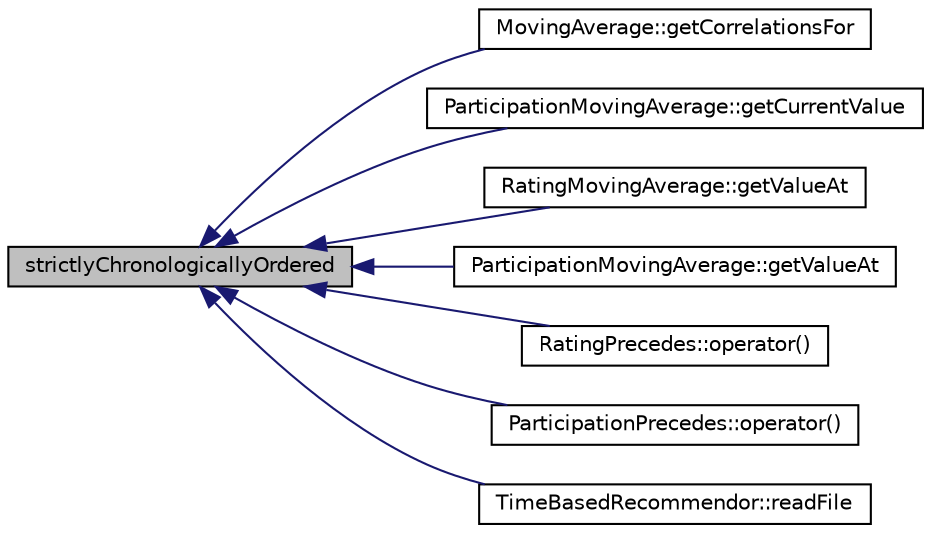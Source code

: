 digraph G
{
  edge [fontname="Helvetica",fontsize="10",labelfontname="Helvetica",labelfontsize="10"];
  node [fontname="Helvetica",fontsize="10",shape=record];
  rankdir=LR;
  Node1 [label="strictlyChronologicallyOrdered",height=0.2,width=0.4,color="black", fillcolor="grey75", style="filled" fontcolor="black"];
  Node1 -> Node2 [dir=back,color="midnightblue",fontsize="10",style="solid",fontname="Helvetica"];
  Node2 [label="MovingAverage::getCorrelationsFor",height=0.2,width=0.4,color="black", fillcolor="white", style="filled",URL="$class_moving_average.html#a522afddbcea6e74c26346951287196c0"];
  Node1 -> Node3 [dir=back,color="midnightblue",fontsize="10",style="solid",fontname="Helvetica"];
  Node3 [label="ParticipationMovingAverage::getCurrentValue",height=0.2,width=0.4,color="black", fillcolor="white", style="filled",URL="$class_participation_moving_average.html#ad7784811e4ee38c76f66784fdb040b4b"];
  Node1 -> Node4 [dir=back,color="midnightblue",fontsize="10",style="solid",fontname="Helvetica"];
  Node4 [label="RatingMovingAverage::getValueAt",height=0.2,width=0.4,color="black", fillcolor="white", style="filled",URL="$class_rating_moving_average.html#a191f5027c1869ebacebfd6ab3dcbda22"];
  Node1 -> Node5 [dir=back,color="midnightblue",fontsize="10",style="solid",fontname="Helvetica"];
  Node5 [label="ParticipationMovingAverage::getValueAt",height=0.2,width=0.4,color="black", fillcolor="white", style="filled",URL="$class_participation_moving_average.html#ab4fd3e5dda4bbbbf03355c3f5fcba627"];
  Node1 -> Node6 [dir=back,color="midnightblue",fontsize="10",style="solid",fontname="Helvetica"];
  Node6 [label="RatingPrecedes::operator()",height=0.2,width=0.4,color="black", fillcolor="white", style="filled",URL="$class_rating_precedes.html#ac73cacefae43ce2960c17c99297a84a5"];
  Node1 -> Node7 [dir=back,color="midnightblue",fontsize="10",style="solid",fontname="Helvetica"];
  Node7 [label="ParticipationPrecedes::operator()",height=0.2,width=0.4,color="black", fillcolor="white", style="filled",URL="$class_participation_precedes.html#ab350194938b70821dd69e1e852086f98"];
  Node1 -> Node8 [dir=back,color="midnightblue",fontsize="10",style="solid",fontname="Helvetica"];
  Node8 [label="TimeBasedRecommendor::readFile",height=0.2,width=0.4,color="black", fillcolor="white", style="filled",URL="$class_time_based_recommendor.html#adf93e7d343de4623e391e094889038b3"];
}
